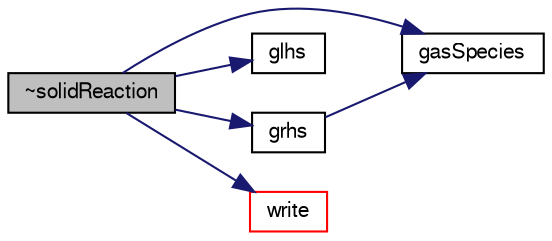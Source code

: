 digraph "~solidReaction"
{
  bgcolor="transparent";
  edge [fontname="FreeSans",fontsize="10",labelfontname="FreeSans",labelfontsize="10"];
  node [fontname="FreeSans",fontsize="10",shape=record];
  rankdir="LR";
  Node313 [label="~solidReaction",height=0.2,width=0.4,color="black", fillcolor="grey75", style="filled", fontcolor="black"];
  Node313 -> Node314 [color="midnightblue",fontsize="10",style="solid",fontname="FreeSans"];
  Node314 [label="gasSpecies",height=0.2,width=0.4,color="black",URL="$a30202.html#afa29b0c00c329f10284a209df013a6f9"];
  Node313 -> Node315 [color="midnightblue",fontsize="10",style="solid",fontname="FreeSans"];
  Node315 [label="glhs",height=0.2,width=0.4,color="black",URL="$a30202.html#a3309842ae8b0acd3946f1774fe0fdc85"];
  Node313 -> Node316 [color="midnightblue",fontsize="10",style="solid",fontname="FreeSans"];
  Node316 [label="grhs",height=0.2,width=0.4,color="black",URL="$a30202.html#ad883808915f823cfcb6e832d36b813e1"];
  Node316 -> Node314 [color="midnightblue",fontsize="10",style="solid",fontname="FreeSans"];
  Node313 -> Node317 [color="midnightblue",fontsize="10",style="solid",fontname="FreeSans"];
  Node317 [label="write",height=0.2,width=0.4,color="red",URL="$a30202.html#a293fdfec8bdfbd5c3913ab4c9f3454ff",tooltip="Write. "];
}
